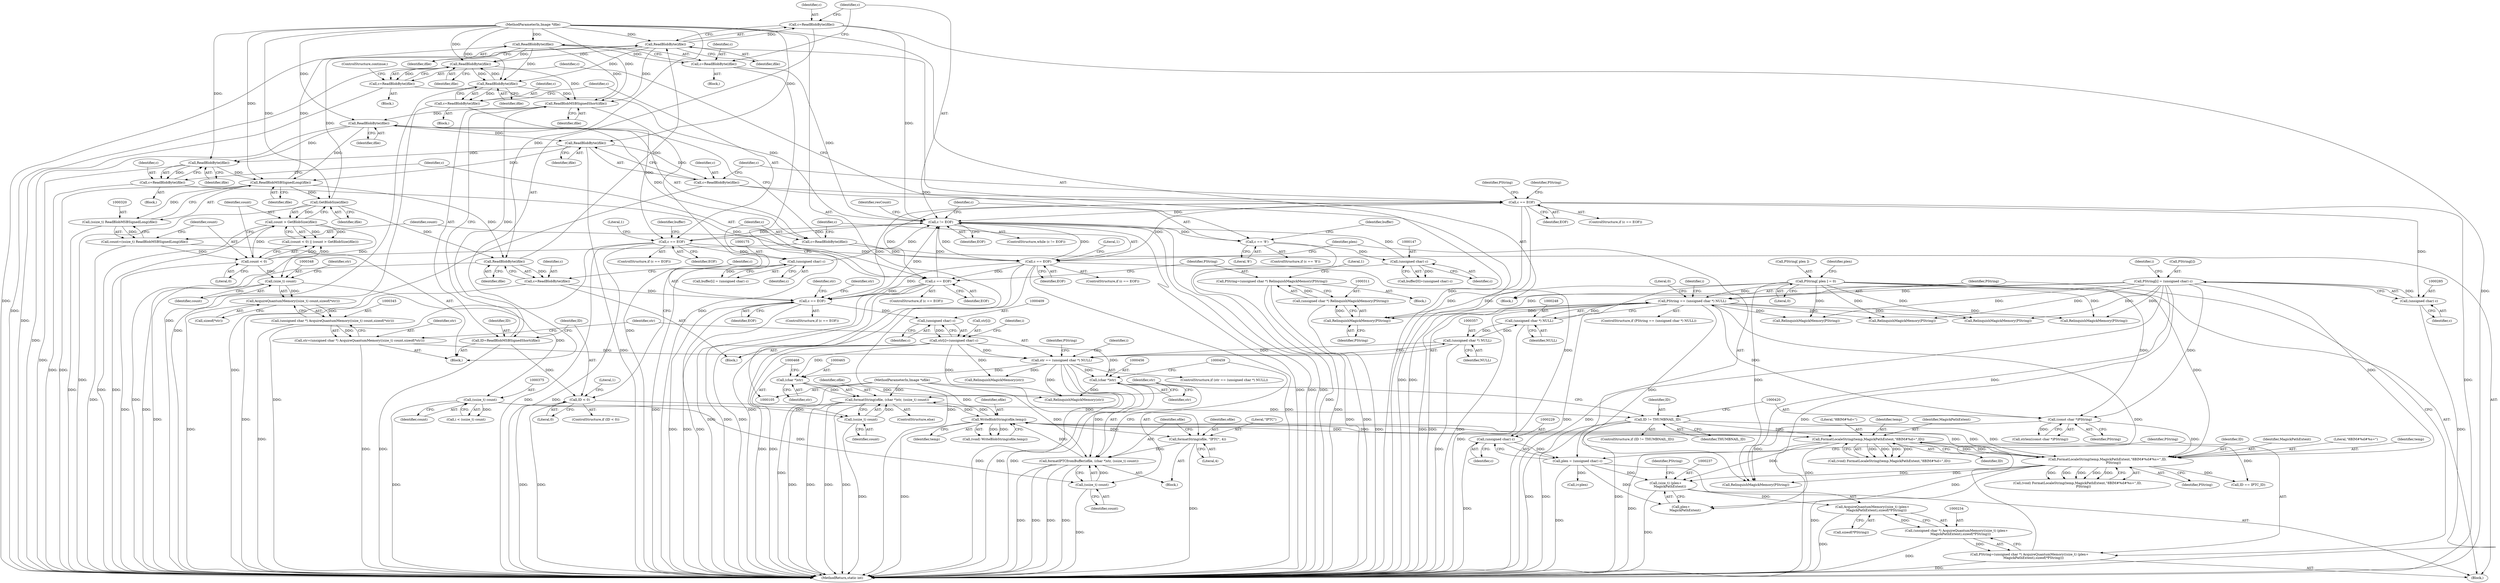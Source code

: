 digraph "1_ImageMagick_cb1214c124e1bd61f7dd551b94a794864861592e@pointer" {
"1000308" [label="(Call,PString=(unsigned char *) RelinquishMagickMemory(PString))"];
"1000310" [label="(Call,(unsigned char *) RelinquishMagickMemory(PString))"];
"1000312" [label="(Call,RelinquishMagickMemory(PString))"];
"1000280" [label="(Call,PString[i] = (unsigned char) c)"];
"1000284" [label="(Call,(unsigned char) c)"];
"1000267" [label="(Call,c == EOF)"];
"1000262" [label="(Call,c=ReadBlobByte(ifile))"];
"1000264" [label="(Call,ReadBlobByte(ifile))"];
"1000217" [label="(Call,ReadBlobByte(ifile))"];
"1000204" [label="(Call,ReadBlobMSBSignedShort(ifile))"];
"1000129" [label="(Call,ReadBlobByte(ifile))"];
"1000106" [label="(MethodParameterIn,Image *ifile)"];
"1000199" [label="(Call,ReadBlobByte(ifile))"];
"1000161" [label="(Call,ReadBlobByte(ifile))"];
"1000486" [label="(Call,ReadBlobByte(ifile))"];
"1000330" [label="(Call,GetBlobSize(ifile))"];
"1000321" [label="(Call,ReadBlobMSBSignedLong(ifile))"];
"1000301" [label="(Call,ReadBlobByte(ifile))"];
"1000382" [label="(Call,ReadBlobByte(ifile))"];
"1000220" [label="(Call,c == EOF)"];
"1000215" [label="(Call,c=ReadBlobByte(ifile))"];
"1000164" [label="(Call,c == EOF)"];
"1000159" [label="(Call,c=ReadBlobByte(ifile))"];
"1000132" [label="(Call,c != EOF)"];
"1000127" [label="(Call,c=ReadBlobByte(ifile))"];
"1000484" [label="(Call,c=ReadBlobByte(ifile))"];
"1000197" [label="(Call,c=ReadBlobByte(ifile))"];
"1000146" [label="(Call,(unsigned char) c)"];
"1000137" [label="(Call,c == '8')"];
"1000174" [label="(Call,(unsigned char) c)"];
"1000385" [label="(Call,c == EOF)"];
"1000380" [label="(Call,c=ReadBlobByte(ifile))"];
"1000304" [label="(Call,c == EOF)"];
"1000299" [label="(Call,c=ReadBlobByte(ifile))"];
"1000287" [label="(Call,PString[ plen ] = 0)"];
"1000245" [label="(Call,PString == (unsigned char *) NULL)"];
"1000231" [label="(Call,PString=(unsigned char *) AcquireQuantumMemory((size_t) (plen+\n        MagickPathExtent),sizeof(*PString)))"];
"1000233" [label="(Call,(unsigned char *) AcquireQuantumMemory((size_t) (plen+\n        MagickPathExtent),sizeof(*PString)))"];
"1000235" [label="(Call,AcquireQuantumMemory((size_t) (plen+\n        MagickPathExtent),sizeof(*PString)))"];
"1000236" [label="(Call,(size_t) (plen+\n        MagickPathExtent))"];
"1000226" [label="(Call,plen = (unsigned char) c)"];
"1000228" [label="(Call,(unsigned char) c)"];
"1000434" [label="(Call,FormatLocaleString(temp,MagickPathExtent,\"8BIM#%d=\",ID))"];
"1000441" [label="(Call,WriteBlobString(ofile,temp))"];
"1000462" [label="(Call,formatString(ofile, (char *)str, (ssize_t) count))"];
"1000107" [label="(MethodParameterIn,Image *ofile)"];
"1000464" [label="(Call,(char *)str)"];
"1000404" [label="(Call,str[i]=(unsigned char) c)"];
"1000408" [label="(Call,(unsigned char) c)"];
"1000354" [label="(Call,str == (unsigned char *) NULL)"];
"1000342" [label="(Call,str=(unsigned char *) AcquireQuantumMemory((size_t) count,sizeof(*str)))"];
"1000344" [label="(Call,(unsigned char *) AcquireQuantumMemory((size_t) count,sizeof(*str)))"];
"1000346" [label="(Call,AcquireQuantumMemory((size_t) count,sizeof(*str)))"];
"1000347" [label="(Call,(size_t) count)"];
"1000325" [label="(Call,count < 0)"];
"1000317" [label="(Call,count=(ssize_t) ReadBlobMSBSignedLong(ifile))"];
"1000319" [label="(Call,(ssize_t) ReadBlobMSBSignedLong(ifile))"];
"1000328" [label="(Call,count > GetBlobSize(ifile))"];
"1000356" [label="(Call,(unsigned char *) NULL)"];
"1000247" [label="(Call,(unsigned char *) NULL)"];
"1000467" [label="(Call,(ssize_t) count)"];
"1000374" [label="(Call,(ssize_t) count)"];
"1000453" [label="(Call,formatIPTCfromBuffer(ofile, (char *)str, (ssize_t) count))"];
"1000449" [label="(Call,formatString(ofile, \"IPTC\", 4))"];
"1000455" [label="(Call,(char *)str)"];
"1000458" [label="(Call,(ssize_t) count)"];
"1000425" [label="(Call,FormatLocaleString(temp,MagickPathExtent,\"8BIM#%d#%s=\",ID,\n            PString))"];
"1000412" [label="(Call,ID != THUMBNAIL_ID)"];
"1000207" [label="(Call,ID < 0)"];
"1000202" [label="(Call,ID=ReadBlobMSBSignedShort(ifile))"];
"1000419" [label="(Call,(const char *)PString)"];
"1000227" [label="(Identifier,plen)"];
"1000204" [label="(Call,ReadBlobMSBSignedShort(ifile))"];
"1000133" [label="(Identifier,c)"];
"1000241" [label="(Call,sizeof(*PString))"];
"1000438" [label="(Identifier,ID)"];
"1000385" [label="(Call,c == EOF)"];
"1000226" [label="(Call,plen = (unsigned char) c)"];
"1000275" [label="(Call,RelinquishMagickMemory(PString))"];
"1000137" [label="(Call,c == '8')"];
"1000443" [label="(Identifier,temp)"];
"1000134" [label="(Identifier,EOF)"];
"1000463" [label="(Identifier,ofile)"];
"1000203" [label="(Identifier,ID)"];
"1000264" [label="(Call,ReadBlobByte(ifile))"];
"1000406" [label="(Identifier,str)"];
"1000458" [label="(Call,(ssize_t) count)"];
"1000399" [label="(Call,RelinquishMagickMemory(PString))"];
"1000166" [label="(Identifier,EOF)"];
"1000386" [label="(Identifier,c)"];
"1000484" [label="(Call,c=ReadBlobByte(ifile))"];
"1000272" [label="(Identifier,PString)"];
"1000129" [label="(Call,ReadBlobByte(ifile))"];
"1000442" [label="(Identifier,ofile)"];
"1000127" [label="(Call,c=ReadBlobByte(ifile))"];
"1000364" [label="(Call,RelinquishMagickMemory(PString))"];
"1000201" [label="(ControlStructure,continue;)"];
"1000302" [label="(Identifier,ifile)"];
"1000428" [label="(Literal,\"8BIM#%d#%s=\")"];
"1000213" [label="(Block,)"];
"1000233" [label="(Call,(unsigned char *) AcquireQuantumMemory((size_t) (plen+\n        MagickPathExtent),sizeof(*PString)))"];
"1000301" [label="(Call,ReadBlobByte(ifile))"];
"1000135" [label="(Block,)"];
"1000405" [label="(Call,str[i])"];
"1000432" [label="(Call,(void) FormatLocaleString(temp,MagickPathExtent,\"8BIM#%d=\",ID))"];
"1000260" [label="(Identifier,i)"];
"1000139" [label="(Literal,'8')"];
"1000298" [label="(Block,)"];
"1000312" [label="(Call,RelinquishMagickMemory(PString))"];
"1000450" [label="(Identifier,ofile)"];
"1000132" [label="(Call,c != EOF)"];
"1000268" [label="(Identifier,c)"];
"1000325" [label="(Call,count < 0)"];
"1000434" [label="(Call,FormatLocaleString(temp,MagickPathExtent,\"8BIM#%d=\",ID))"];
"1000225" [label="(Literal,1)"];
"1000308" [label="(Call,PString=(unsigned char *) RelinquishMagickMemory(PString))"];
"1000355" [label="(Identifier,str)"];
"1000172" [label="(Identifier,buffer)"];
"1000426" [label="(Identifier,temp)"];
"1000246" [label="(Identifier,PString)"];
"1000404" [label="(Call,str[i]=(unsigned char) c)"];
"1000486" [label="(Call,ReadBlobByte(ifile))"];
"1000322" [label="(Identifier,ifile)"];
"1000316" [label="(Literal,1)"];
"1000222" [label="(Identifier,EOF)"];
"1000131" [label="(ControlStructure,while (c != EOF))"];
"1000199" [label="(Call,ReadBlobByte(ifile))"];
"1000423" [label="(Call,(void) FormatLocaleString(temp,MagickPathExtent,\"8BIM#%d#%s=\",ID,\n            PString))"];
"1000165" [label="(Identifier,c)"];
"1000460" [label="(Identifier,count)"];
"1000209" [label="(Literal,0)"];
"1000361" [label="(Identifier,PString)"];
"1000330" [label="(Call,GetBlobSize(ifile))"];
"1000299" [label="(Call,c=ReadBlobByte(ifile))"];
"1000265" [label="(Identifier,ifile)"];
"1000329" [label="(Identifier,count)"];
"1000480" [label="(Call,RelinquishMagickMemory(PString))"];
"1000324" [label="(Call,(count < 0) || (count > GetBlobSize(ifile)))"];
"1000286" [label="(Identifier,c)"];
"1000381" [label="(Identifier,c)"];
"1000212" [label="(Literal,1)"];
"1000230" [label="(Identifier,c)"];
"1000429" [label="(Identifier,ID)"];
"1000159" [label="(Call,c=ReadBlobByte(ifile))"];
"1000198" [label="(Identifier,c)"];
"1000261" [label="(Block,)"];
"1000439" [label="(Call,(void) WriteBlobString(ofile,temp))"];
"1000162" [label="(Identifier,ifile)"];
"1000217" [label="(Call,ReadBlobByte(ifile))"];
"1000485" [label="(Identifier,c)"];
"1000138" [label="(Identifier,c)"];
"1000327" [label="(Literal,0)"];
"1000418" [label="(Call,strlen((const char *)PString))"];
"1000419" [label="(Call,(const char *)PString)"];
"1000144" [label="(Identifier,buffer)"];
"1000410" [label="(Identifier,c)"];
"1000376" [label="(Identifier,count)"];
"1000107" [label="(MethodParameterIn,Image *ofile)"];
"1000382" [label="(Call,ReadBlobByte(ifile))"];
"1000384" [label="(ControlStructure,if (c == EOF))"];
"1000387" [label="(Identifier,EOF)"];
"1000235" [label="(Call,AcquireQuantumMemory((size_t) (plen+\n        MagickPathExtent),sizeof(*PString)))"];
"1000306" [label="(Identifier,EOF)"];
"1000284" [label="(Call,(unsigned char) c)"];
"1000245" [label="(Call,PString == (unsigned char *) NULL)"];
"1000352" [label="(Identifier,str)"];
"1000282" [label="(Identifier,PString)"];
"1000437" [label="(Literal,\"8BIM#%d=\")"];
"1000326" [label="(Identifier,count)"];
"1000148" [label="(Identifier,c)"];
"1000228" [label="(Call,(unsigned char) c)"];
"1000300" [label="(Identifier,c)"];
"1000287" [label="(Call,PString[ plen ] = 0)"];
"1000303" [label="(ControlStructure,if (c == EOF))"];
"1000232" [label="(Identifier,PString)"];
"1000412" [label="(Call,ID != THUMBNAIL_ID)"];
"1000350" [label="(Call,sizeof(*str))"];
"1000448" [label="(Block,)"];
"1000305" [label="(Identifier,c)"];
"1000216" [label="(Identifier,c)"];
"1000427" [label="(Identifier,MagickPathExtent)"];
"1000474" [label="(Call,RelinquishMagickMemory(str))"];
"1000393" [label="(Call,RelinquishMagickMemory(str))"];
"1000451" [label="(Literal,\"IPTC\")"];
"1000169" [label="(Literal,1)"];
"1000379" [label="(Block,)"];
"1000263" [label="(Identifier,c)"];
"1000161" [label="(Call,ReadBlobByte(ifile))"];
"1000267" [label="(Call,c == EOF)"];
"1000452" [label="(Literal,4)"];
"1000254" [label="(Identifier,i)"];
"1000455" [label="(Call,(char *)str)"];
"1000461" [label="(ControlStructure,else)"];
"1000291" [label="(Literal,0)"];
"1000200" [label="(Identifier,ifile)"];
"1000411" [label="(ControlStructure,if (ID != THUMBNAIL_ID))"];
"1000309" [label="(Identifier,PString)"];
"1000435" [label="(Identifier,temp)"];
"1000383" [label="(Identifier,ifile)"];
"1000342" [label="(Call,str=(unsigned char *) AcquireQuantumMemory((size_t) count,sizeof(*str)))"];
"1000343" [label="(Identifier,str)"];
"1000380" [label="(Call,c=ReadBlobByte(ifile))"];
"1000337" [label="(Call,RelinquishMagickMemory(PString))"];
"1000142" [label="(Call,buffer[0]=(unsigned char) c)"];
"1000269" [label="(Identifier,EOF)"];
"1000266" [label="(ControlStructure,if (c == EOF))"];
"1000489" [label="(Identifier,resCount)"];
"1000441" [label="(Call,WriteBlobString(ofile,temp))"];
"1000344" [label="(Call,(unsigned char *) AcquireQuantumMemory((size_t) count,sizeof(*str)))"];
"1000108" [label="(Block,)"];
"1000197" [label="(Call,c=ReadBlobByte(ifile))"];
"1000374" [label="(Call,(ssize_t) count)"];
"1000318" [label="(Identifier,count)"];
"1000244" [label="(ControlStructure,if (PString == (unsigned char *) NULL))"];
"1000176" [label="(Identifier,c)"];
"1000170" [label="(Call,buffer[i] = (unsigned char) c)"];
"1000146" [label="(Call,(unsigned char) c)"];
"1000490" [label="(MethodReturn,static int)"];
"1000158" [label="(Block,)"];
"1000196" [label="(Block,)"];
"1000346" [label="(Call,AcquireQuantumMemory((size_t) count,sizeof(*str)))"];
"1000349" [label="(Identifier,count)"];
"1000163" [label="(ControlStructure,if (c == EOF))"];
"1000238" [label="(Call,plen+\n        MagickPathExtent)"];
"1000445" [label="(Call,ID == IPTC_ID)"];
"1000304" [label="(Call,c == EOF)"];
"1000467" [label="(Call,(ssize_t) count)"];
"1000471" [label="(Identifier,str)"];
"1000449" [label="(Call,formatString(ofile, \"IPTC\", 4))"];
"1000207" [label="(Call,ID < 0)"];
"1000262" [label="(Call,c=ReadBlobByte(ifile))"];
"1000347" [label="(Call,(size_t) count)"];
"1000414" [label="(Identifier,THUMBNAIL_ID)"];
"1000288" [label="(Call,PString[ plen ])"];
"1000464" [label="(Call,(char *)str)"];
"1000378" [label="(Identifier,i)"];
"1000280" [label="(Call,PString[i] = (unsigned char) c)"];
"1000128" [label="(Identifier,c)"];
"1000321" [label="(Call,ReadBlobMSBSignedLong(ifile))"];
"1000372" [label="(Call,i < (ssize_t) count)"];
"1000220" [label="(Call,c == EOF)"];
"1000436" [label="(Identifier,MagickPathExtent)"];
"1000313" [label="(Identifier,PString)"];
"1000218" [label="(Identifier,ifile)"];
"1000469" [label="(Identifier,count)"];
"1000454" [label="(Identifier,ofile)"];
"1000390" [label="(Identifier,str)"];
"1000295" [label="(Identifier,plen)"];
"1000247" [label="(Call,(unsigned char *) NULL)"];
"1000354" [label="(Call,str == (unsigned char *) NULL)"];
"1000164" [label="(Call,c == EOF)"];
"1000174" [label="(Call,(unsigned char) c)"];
"1000251" [label="(Literal,0)"];
"1000256" [label="(Call,i<plen)"];
"1000219" [label="(ControlStructure,if (c == EOF))"];
"1000453" [label="(Call,formatIPTCfromBuffer(ofile, (char *)str, (ssize_t) count))"];
"1000408" [label="(Call,(unsigned char) c)"];
"1000457" [label="(Identifier,str)"];
"1000130" [label="(Identifier,ifile)"];
"1000281" [label="(Call,PString[i])"];
"1000205" [label="(Identifier,ifile)"];
"1000236" [label="(Call,(size_t) (plen+\n        MagickPathExtent))"];
"1000328" [label="(Call,count > GetBlobSize(ifile))"];
"1000487" [label="(Identifier,ifile)"];
"1000466" [label="(Identifier,str)"];
"1000249" [label="(Identifier,NULL)"];
"1000370" [label="(Identifier,i)"];
"1000413" [label="(Identifier,ID)"];
"1000106" [label="(MethodParameterIn,Image *ifile)"];
"1000356" [label="(Call,(unsigned char *) NULL)"];
"1000358" [label="(Identifier,NULL)"];
"1000425" [label="(Call,FormatLocaleString(temp,MagickPathExtent,\"8BIM#%d#%s=\",ID,\n            PString))"];
"1000221" [label="(Identifier,c)"];
"1000231" [label="(Call,PString=(unsigned char *) AcquireQuantumMemory((size_t) (plen+\n        MagickPathExtent),sizeof(*PString)))"];
"1000215" [label="(Call,c=ReadBlobByte(ifile))"];
"1000206" [label="(ControlStructure,if (ID < 0))"];
"1000331" [label="(Identifier,ifile)"];
"1000319" [label="(Call,(ssize_t) ReadBlobMSBSignedLong(ifile))"];
"1000243" [label="(Identifier,PString)"];
"1000430" [label="(Identifier,PString)"];
"1000421" [label="(Identifier,PString)"];
"1000317" [label="(Call,count=(ssize_t) ReadBlobMSBSignedLong(ifile))"];
"1000208" [label="(Identifier,ID)"];
"1000307" [label="(Block,)"];
"1000160" [label="(Identifier,c)"];
"1000462" [label="(Call,formatString(ofile, (char *)str, (ssize_t) count))"];
"1000202" [label="(Call,ID=ReadBlobMSBSignedShort(ifile))"];
"1000353" [label="(ControlStructure,if (str == (unsigned char *) NULL))"];
"1000310" [label="(Call,(unsigned char *) RelinquishMagickMemory(PString))"];
"1000136" [label="(ControlStructure,if (c == '8'))"];
"1000308" -> "1000307"  [label="AST: "];
"1000308" -> "1000310"  [label="CFG: "];
"1000309" -> "1000308"  [label="AST: "];
"1000310" -> "1000308"  [label="AST: "];
"1000316" -> "1000308"  [label="CFG: "];
"1000308" -> "1000490"  [label="DDG: "];
"1000308" -> "1000490"  [label="DDG: "];
"1000310" -> "1000308"  [label="DDG: "];
"1000310" -> "1000312"  [label="CFG: "];
"1000311" -> "1000310"  [label="AST: "];
"1000312" -> "1000310"  [label="AST: "];
"1000310" -> "1000490"  [label="DDG: "];
"1000312" -> "1000310"  [label="DDG: "];
"1000312" -> "1000313"  [label="CFG: "];
"1000313" -> "1000312"  [label="AST: "];
"1000280" -> "1000312"  [label="DDG: "];
"1000287" -> "1000312"  [label="DDG: "];
"1000245" -> "1000312"  [label="DDG: "];
"1000280" -> "1000261"  [label="AST: "];
"1000280" -> "1000284"  [label="CFG: "];
"1000281" -> "1000280"  [label="AST: "];
"1000284" -> "1000280"  [label="AST: "];
"1000260" -> "1000280"  [label="CFG: "];
"1000280" -> "1000490"  [label="DDG: "];
"1000280" -> "1000490"  [label="DDG: "];
"1000280" -> "1000245"  [label="DDG: "];
"1000280" -> "1000275"  [label="DDG: "];
"1000284" -> "1000280"  [label="DDG: "];
"1000280" -> "1000337"  [label="DDG: "];
"1000280" -> "1000364"  [label="DDG: "];
"1000280" -> "1000399"  [label="DDG: "];
"1000280" -> "1000419"  [label="DDG: "];
"1000280" -> "1000425"  [label="DDG: "];
"1000280" -> "1000480"  [label="DDG: "];
"1000284" -> "1000286"  [label="CFG: "];
"1000285" -> "1000284"  [label="AST: "];
"1000286" -> "1000284"  [label="AST: "];
"1000284" -> "1000490"  [label="DDG: "];
"1000267" -> "1000284"  [label="DDG: "];
"1000267" -> "1000266"  [label="AST: "];
"1000267" -> "1000269"  [label="CFG: "];
"1000268" -> "1000267"  [label="AST: "];
"1000269" -> "1000267"  [label="AST: "];
"1000272" -> "1000267"  [label="CFG: "];
"1000282" -> "1000267"  [label="CFG: "];
"1000267" -> "1000490"  [label="DDG: "];
"1000267" -> "1000490"  [label="DDG: "];
"1000267" -> "1000490"  [label="DDG: "];
"1000267" -> "1000132"  [label="DDG: "];
"1000262" -> "1000267"  [label="DDG: "];
"1000220" -> "1000267"  [label="DDG: "];
"1000267" -> "1000304"  [label="DDG: "];
"1000267" -> "1000385"  [label="DDG: "];
"1000262" -> "1000261"  [label="AST: "];
"1000262" -> "1000264"  [label="CFG: "];
"1000263" -> "1000262"  [label="AST: "];
"1000264" -> "1000262"  [label="AST: "];
"1000268" -> "1000262"  [label="CFG: "];
"1000262" -> "1000490"  [label="DDG: "];
"1000264" -> "1000262"  [label="DDG: "];
"1000264" -> "1000265"  [label="CFG: "];
"1000265" -> "1000264"  [label="AST: "];
"1000264" -> "1000490"  [label="DDG: "];
"1000217" -> "1000264"  [label="DDG: "];
"1000106" -> "1000264"  [label="DDG: "];
"1000264" -> "1000301"  [label="DDG: "];
"1000264" -> "1000321"  [label="DDG: "];
"1000217" -> "1000215"  [label="AST: "];
"1000217" -> "1000218"  [label="CFG: "];
"1000218" -> "1000217"  [label="AST: "];
"1000215" -> "1000217"  [label="CFG: "];
"1000217" -> "1000490"  [label="DDG: "];
"1000217" -> "1000215"  [label="DDG: "];
"1000204" -> "1000217"  [label="DDG: "];
"1000106" -> "1000217"  [label="DDG: "];
"1000217" -> "1000301"  [label="DDG: "];
"1000217" -> "1000321"  [label="DDG: "];
"1000204" -> "1000202"  [label="AST: "];
"1000204" -> "1000205"  [label="CFG: "];
"1000205" -> "1000204"  [label="AST: "];
"1000202" -> "1000204"  [label="CFG: "];
"1000204" -> "1000490"  [label="DDG: "];
"1000204" -> "1000202"  [label="DDG: "];
"1000129" -> "1000204"  [label="DDG: "];
"1000199" -> "1000204"  [label="DDG: "];
"1000161" -> "1000204"  [label="DDG: "];
"1000486" -> "1000204"  [label="DDG: "];
"1000106" -> "1000204"  [label="DDG: "];
"1000129" -> "1000127"  [label="AST: "];
"1000129" -> "1000130"  [label="CFG: "];
"1000130" -> "1000129"  [label="AST: "];
"1000127" -> "1000129"  [label="CFG: "];
"1000129" -> "1000490"  [label="DDG: "];
"1000129" -> "1000127"  [label="DDG: "];
"1000106" -> "1000129"  [label="DDG: "];
"1000129" -> "1000161"  [label="DDG: "];
"1000129" -> "1000199"  [label="DDG: "];
"1000106" -> "1000105"  [label="AST: "];
"1000106" -> "1000490"  [label="DDG: "];
"1000106" -> "1000161"  [label="DDG: "];
"1000106" -> "1000199"  [label="DDG: "];
"1000106" -> "1000301"  [label="DDG: "];
"1000106" -> "1000321"  [label="DDG: "];
"1000106" -> "1000330"  [label="DDG: "];
"1000106" -> "1000382"  [label="DDG: "];
"1000106" -> "1000486"  [label="DDG: "];
"1000199" -> "1000197"  [label="AST: "];
"1000199" -> "1000200"  [label="CFG: "];
"1000200" -> "1000199"  [label="AST: "];
"1000197" -> "1000199"  [label="CFG: "];
"1000199" -> "1000490"  [label="DDG: "];
"1000199" -> "1000161"  [label="DDG: "];
"1000199" -> "1000197"  [label="DDG: "];
"1000161" -> "1000199"  [label="DDG: "];
"1000486" -> "1000199"  [label="DDG: "];
"1000161" -> "1000159"  [label="AST: "];
"1000161" -> "1000162"  [label="CFG: "];
"1000162" -> "1000161"  [label="AST: "];
"1000159" -> "1000161"  [label="CFG: "];
"1000161" -> "1000490"  [label="DDG: "];
"1000161" -> "1000159"  [label="DDG: "];
"1000486" -> "1000161"  [label="DDG: "];
"1000486" -> "1000484"  [label="AST: "];
"1000486" -> "1000487"  [label="CFG: "];
"1000487" -> "1000486"  [label="AST: "];
"1000484" -> "1000486"  [label="CFG: "];
"1000486" -> "1000490"  [label="DDG: "];
"1000486" -> "1000484"  [label="DDG: "];
"1000330" -> "1000486"  [label="DDG: "];
"1000382" -> "1000486"  [label="DDG: "];
"1000321" -> "1000486"  [label="DDG: "];
"1000330" -> "1000328"  [label="AST: "];
"1000330" -> "1000331"  [label="CFG: "];
"1000331" -> "1000330"  [label="AST: "];
"1000328" -> "1000330"  [label="CFG: "];
"1000330" -> "1000490"  [label="DDG: "];
"1000330" -> "1000328"  [label="DDG: "];
"1000321" -> "1000330"  [label="DDG: "];
"1000330" -> "1000382"  [label="DDG: "];
"1000321" -> "1000319"  [label="AST: "];
"1000321" -> "1000322"  [label="CFG: "];
"1000322" -> "1000321"  [label="AST: "];
"1000319" -> "1000321"  [label="CFG: "];
"1000321" -> "1000490"  [label="DDG: "];
"1000321" -> "1000319"  [label="DDG: "];
"1000301" -> "1000321"  [label="DDG: "];
"1000321" -> "1000382"  [label="DDG: "];
"1000301" -> "1000299"  [label="AST: "];
"1000301" -> "1000302"  [label="CFG: "];
"1000302" -> "1000301"  [label="AST: "];
"1000299" -> "1000301"  [label="CFG: "];
"1000301" -> "1000490"  [label="DDG: "];
"1000301" -> "1000299"  [label="DDG: "];
"1000382" -> "1000380"  [label="AST: "];
"1000382" -> "1000383"  [label="CFG: "];
"1000383" -> "1000382"  [label="AST: "];
"1000380" -> "1000382"  [label="CFG: "];
"1000382" -> "1000490"  [label="DDG: "];
"1000382" -> "1000380"  [label="DDG: "];
"1000220" -> "1000219"  [label="AST: "];
"1000220" -> "1000222"  [label="CFG: "];
"1000221" -> "1000220"  [label="AST: "];
"1000222" -> "1000220"  [label="AST: "];
"1000225" -> "1000220"  [label="CFG: "];
"1000227" -> "1000220"  [label="CFG: "];
"1000220" -> "1000490"  [label="DDG: "];
"1000220" -> "1000490"  [label="DDG: "];
"1000220" -> "1000490"  [label="DDG: "];
"1000220" -> "1000132"  [label="DDG: "];
"1000215" -> "1000220"  [label="DDG: "];
"1000164" -> "1000220"  [label="DDG: "];
"1000132" -> "1000220"  [label="DDG: "];
"1000220" -> "1000228"  [label="DDG: "];
"1000220" -> "1000304"  [label="DDG: "];
"1000220" -> "1000385"  [label="DDG: "];
"1000215" -> "1000213"  [label="AST: "];
"1000216" -> "1000215"  [label="AST: "];
"1000221" -> "1000215"  [label="CFG: "];
"1000215" -> "1000490"  [label="DDG: "];
"1000164" -> "1000163"  [label="AST: "];
"1000164" -> "1000166"  [label="CFG: "];
"1000165" -> "1000164"  [label="AST: "];
"1000166" -> "1000164"  [label="AST: "];
"1000169" -> "1000164"  [label="CFG: "];
"1000172" -> "1000164"  [label="CFG: "];
"1000164" -> "1000490"  [label="DDG: "];
"1000164" -> "1000490"  [label="DDG: "];
"1000164" -> "1000490"  [label="DDG: "];
"1000164" -> "1000132"  [label="DDG: "];
"1000159" -> "1000164"  [label="DDG: "];
"1000132" -> "1000164"  [label="DDG: "];
"1000164" -> "1000174"  [label="DDG: "];
"1000159" -> "1000158"  [label="AST: "];
"1000160" -> "1000159"  [label="AST: "];
"1000165" -> "1000159"  [label="CFG: "];
"1000159" -> "1000490"  [label="DDG: "];
"1000132" -> "1000131"  [label="AST: "];
"1000132" -> "1000134"  [label="CFG: "];
"1000133" -> "1000132"  [label="AST: "];
"1000134" -> "1000132"  [label="AST: "];
"1000138" -> "1000132"  [label="CFG: "];
"1000489" -> "1000132"  [label="CFG: "];
"1000132" -> "1000490"  [label="DDG: "];
"1000132" -> "1000490"  [label="DDG: "];
"1000132" -> "1000490"  [label="DDG: "];
"1000127" -> "1000132"  [label="DDG: "];
"1000484" -> "1000132"  [label="DDG: "];
"1000197" -> "1000132"  [label="DDG: "];
"1000146" -> "1000132"  [label="DDG: "];
"1000174" -> "1000132"  [label="DDG: "];
"1000385" -> "1000132"  [label="DDG: "];
"1000304" -> "1000132"  [label="DDG: "];
"1000132" -> "1000137"  [label="DDG: "];
"1000127" -> "1000108"  [label="AST: "];
"1000128" -> "1000127"  [label="AST: "];
"1000133" -> "1000127"  [label="CFG: "];
"1000127" -> "1000490"  [label="DDG: "];
"1000484" -> "1000135"  [label="AST: "];
"1000485" -> "1000484"  [label="AST: "];
"1000133" -> "1000484"  [label="CFG: "];
"1000484" -> "1000490"  [label="DDG: "];
"1000197" -> "1000196"  [label="AST: "];
"1000198" -> "1000197"  [label="AST: "];
"1000201" -> "1000197"  [label="CFG: "];
"1000197" -> "1000490"  [label="DDG: "];
"1000146" -> "1000142"  [label="AST: "];
"1000146" -> "1000148"  [label="CFG: "];
"1000147" -> "1000146"  [label="AST: "];
"1000148" -> "1000146"  [label="AST: "];
"1000142" -> "1000146"  [label="CFG: "];
"1000146" -> "1000490"  [label="DDG: "];
"1000146" -> "1000142"  [label="DDG: "];
"1000137" -> "1000146"  [label="DDG: "];
"1000137" -> "1000136"  [label="AST: "];
"1000137" -> "1000139"  [label="CFG: "];
"1000138" -> "1000137"  [label="AST: "];
"1000139" -> "1000137"  [label="AST: "];
"1000144" -> "1000137"  [label="CFG: "];
"1000198" -> "1000137"  [label="CFG: "];
"1000137" -> "1000490"  [label="DDG: "];
"1000174" -> "1000170"  [label="AST: "];
"1000174" -> "1000176"  [label="CFG: "];
"1000175" -> "1000174"  [label="AST: "];
"1000176" -> "1000174"  [label="AST: "];
"1000170" -> "1000174"  [label="CFG: "];
"1000174" -> "1000490"  [label="DDG: "];
"1000174" -> "1000170"  [label="DDG: "];
"1000385" -> "1000384"  [label="AST: "];
"1000385" -> "1000387"  [label="CFG: "];
"1000386" -> "1000385"  [label="AST: "];
"1000387" -> "1000385"  [label="AST: "];
"1000390" -> "1000385"  [label="CFG: "];
"1000406" -> "1000385"  [label="CFG: "];
"1000385" -> "1000490"  [label="DDG: "];
"1000385" -> "1000490"  [label="DDG: "];
"1000385" -> "1000490"  [label="DDG: "];
"1000380" -> "1000385"  [label="DDG: "];
"1000304" -> "1000385"  [label="DDG: "];
"1000385" -> "1000408"  [label="DDG: "];
"1000380" -> "1000379"  [label="AST: "];
"1000381" -> "1000380"  [label="AST: "];
"1000386" -> "1000380"  [label="CFG: "];
"1000380" -> "1000490"  [label="DDG: "];
"1000304" -> "1000303"  [label="AST: "];
"1000304" -> "1000306"  [label="CFG: "];
"1000305" -> "1000304"  [label="AST: "];
"1000306" -> "1000304"  [label="AST: "];
"1000309" -> "1000304"  [label="CFG: "];
"1000318" -> "1000304"  [label="CFG: "];
"1000304" -> "1000490"  [label="DDG: "];
"1000304" -> "1000490"  [label="DDG: "];
"1000304" -> "1000490"  [label="DDG: "];
"1000299" -> "1000304"  [label="DDG: "];
"1000299" -> "1000298"  [label="AST: "];
"1000300" -> "1000299"  [label="AST: "];
"1000305" -> "1000299"  [label="CFG: "];
"1000299" -> "1000490"  [label="DDG: "];
"1000287" -> "1000213"  [label="AST: "];
"1000287" -> "1000291"  [label="CFG: "];
"1000288" -> "1000287"  [label="AST: "];
"1000291" -> "1000287"  [label="AST: "];
"1000295" -> "1000287"  [label="CFG: "];
"1000287" -> "1000490"  [label="DDG: "];
"1000287" -> "1000245"  [label="DDG: "];
"1000287" -> "1000275"  [label="DDG: "];
"1000287" -> "1000337"  [label="DDG: "];
"1000287" -> "1000364"  [label="DDG: "];
"1000287" -> "1000399"  [label="DDG: "];
"1000287" -> "1000419"  [label="DDG: "];
"1000287" -> "1000425"  [label="DDG: "];
"1000287" -> "1000480"  [label="DDG: "];
"1000245" -> "1000244"  [label="AST: "];
"1000245" -> "1000247"  [label="CFG: "];
"1000246" -> "1000245"  [label="AST: "];
"1000247" -> "1000245"  [label="AST: "];
"1000251" -> "1000245"  [label="CFG: "];
"1000254" -> "1000245"  [label="CFG: "];
"1000245" -> "1000490"  [label="DDG: "];
"1000245" -> "1000490"  [label="DDG: "];
"1000245" -> "1000490"  [label="DDG: "];
"1000231" -> "1000245"  [label="DDG: "];
"1000247" -> "1000245"  [label="DDG: "];
"1000245" -> "1000275"  [label="DDG: "];
"1000245" -> "1000337"  [label="DDG: "];
"1000245" -> "1000364"  [label="DDG: "];
"1000245" -> "1000399"  [label="DDG: "];
"1000245" -> "1000419"  [label="DDG: "];
"1000245" -> "1000480"  [label="DDG: "];
"1000231" -> "1000213"  [label="AST: "];
"1000231" -> "1000233"  [label="CFG: "];
"1000232" -> "1000231"  [label="AST: "];
"1000233" -> "1000231"  [label="AST: "];
"1000246" -> "1000231"  [label="CFG: "];
"1000231" -> "1000490"  [label="DDG: "];
"1000233" -> "1000231"  [label="DDG: "];
"1000233" -> "1000235"  [label="CFG: "];
"1000234" -> "1000233"  [label="AST: "];
"1000235" -> "1000233"  [label="AST: "];
"1000233" -> "1000490"  [label="DDG: "];
"1000235" -> "1000233"  [label="DDG: "];
"1000235" -> "1000241"  [label="CFG: "];
"1000236" -> "1000235"  [label="AST: "];
"1000241" -> "1000235"  [label="AST: "];
"1000235" -> "1000490"  [label="DDG: "];
"1000236" -> "1000235"  [label="DDG: "];
"1000236" -> "1000238"  [label="CFG: "];
"1000237" -> "1000236"  [label="AST: "];
"1000238" -> "1000236"  [label="AST: "];
"1000243" -> "1000236"  [label="CFG: "];
"1000236" -> "1000490"  [label="DDG: "];
"1000226" -> "1000236"  [label="DDG: "];
"1000434" -> "1000236"  [label="DDG: "];
"1000425" -> "1000236"  [label="DDG: "];
"1000226" -> "1000213"  [label="AST: "];
"1000226" -> "1000228"  [label="CFG: "];
"1000227" -> "1000226"  [label="AST: "];
"1000228" -> "1000226"  [label="AST: "];
"1000232" -> "1000226"  [label="CFG: "];
"1000226" -> "1000490"  [label="DDG: "];
"1000228" -> "1000226"  [label="DDG: "];
"1000226" -> "1000238"  [label="DDG: "];
"1000226" -> "1000256"  [label="DDG: "];
"1000228" -> "1000230"  [label="CFG: "];
"1000229" -> "1000228"  [label="AST: "];
"1000230" -> "1000228"  [label="AST: "];
"1000228" -> "1000490"  [label="DDG: "];
"1000434" -> "1000432"  [label="AST: "];
"1000434" -> "1000438"  [label="CFG: "];
"1000435" -> "1000434"  [label="AST: "];
"1000436" -> "1000434"  [label="AST: "];
"1000437" -> "1000434"  [label="AST: "];
"1000438" -> "1000434"  [label="AST: "];
"1000432" -> "1000434"  [label="CFG: "];
"1000434" -> "1000490"  [label="DDG: "];
"1000434" -> "1000238"  [label="DDG: "];
"1000434" -> "1000425"  [label="DDG: "];
"1000434" -> "1000432"  [label="DDG: "];
"1000434" -> "1000432"  [label="DDG: "];
"1000434" -> "1000432"  [label="DDG: "];
"1000434" -> "1000432"  [label="DDG: "];
"1000441" -> "1000434"  [label="DDG: "];
"1000425" -> "1000434"  [label="DDG: "];
"1000412" -> "1000434"  [label="DDG: "];
"1000434" -> "1000441"  [label="DDG: "];
"1000434" -> "1000445"  [label="DDG: "];
"1000441" -> "1000439"  [label="AST: "];
"1000441" -> "1000443"  [label="CFG: "];
"1000442" -> "1000441"  [label="AST: "];
"1000443" -> "1000441"  [label="AST: "];
"1000439" -> "1000441"  [label="CFG: "];
"1000441" -> "1000490"  [label="DDG: "];
"1000441" -> "1000425"  [label="DDG: "];
"1000441" -> "1000439"  [label="DDG: "];
"1000441" -> "1000439"  [label="DDG: "];
"1000462" -> "1000441"  [label="DDG: "];
"1000453" -> "1000441"  [label="DDG: "];
"1000107" -> "1000441"  [label="DDG: "];
"1000425" -> "1000441"  [label="DDG: "];
"1000441" -> "1000449"  [label="DDG: "];
"1000441" -> "1000462"  [label="DDG: "];
"1000462" -> "1000461"  [label="AST: "];
"1000462" -> "1000467"  [label="CFG: "];
"1000463" -> "1000462"  [label="AST: "];
"1000464" -> "1000462"  [label="AST: "];
"1000467" -> "1000462"  [label="AST: "];
"1000471" -> "1000462"  [label="CFG: "];
"1000462" -> "1000490"  [label="DDG: "];
"1000462" -> "1000490"  [label="DDG: "];
"1000462" -> "1000490"  [label="DDG: "];
"1000462" -> "1000490"  [label="DDG: "];
"1000107" -> "1000462"  [label="DDG: "];
"1000464" -> "1000462"  [label="DDG: "];
"1000467" -> "1000462"  [label="DDG: "];
"1000107" -> "1000105"  [label="AST: "];
"1000107" -> "1000490"  [label="DDG: "];
"1000107" -> "1000449"  [label="DDG: "];
"1000107" -> "1000453"  [label="DDG: "];
"1000464" -> "1000466"  [label="CFG: "];
"1000465" -> "1000464"  [label="AST: "];
"1000466" -> "1000464"  [label="AST: "];
"1000468" -> "1000464"  [label="CFG: "];
"1000404" -> "1000464"  [label="DDG: "];
"1000354" -> "1000464"  [label="DDG: "];
"1000464" -> "1000474"  [label="DDG: "];
"1000404" -> "1000379"  [label="AST: "];
"1000404" -> "1000408"  [label="CFG: "];
"1000405" -> "1000404"  [label="AST: "];
"1000408" -> "1000404"  [label="AST: "];
"1000378" -> "1000404"  [label="CFG: "];
"1000404" -> "1000490"  [label="DDG: "];
"1000404" -> "1000490"  [label="DDG: "];
"1000404" -> "1000354"  [label="DDG: "];
"1000404" -> "1000393"  [label="DDG: "];
"1000408" -> "1000404"  [label="DDG: "];
"1000404" -> "1000455"  [label="DDG: "];
"1000404" -> "1000474"  [label="DDG: "];
"1000408" -> "1000410"  [label="CFG: "];
"1000409" -> "1000408"  [label="AST: "];
"1000410" -> "1000408"  [label="AST: "];
"1000354" -> "1000353"  [label="AST: "];
"1000354" -> "1000356"  [label="CFG: "];
"1000355" -> "1000354"  [label="AST: "];
"1000356" -> "1000354"  [label="AST: "];
"1000361" -> "1000354"  [label="CFG: "];
"1000370" -> "1000354"  [label="CFG: "];
"1000354" -> "1000490"  [label="DDG: "];
"1000354" -> "1000490"  [label="DDG: "];
"1000354" -> "1000490"  [label="DDG: "];
"1000342" -> "1000354"  [label="DDG: "];
"1000356" -> "1000354"  [label="DDG: "];
"1000354" -> "1000393"  [label="DDG: "];
"1000354" -> "1000455"  [label="DDG: "];
"1000354" -> "1000474"  [label="DDG: "];
"1000342" -> "1000135"  [label="AST: "];
"1000342" -> "1000344"  [label="CFG: "];
"1000343" -> "1000342"  [label="AST: "];
"1000344" -> "1000342"  [label="AST: "];
"1000355" -> "1000342"  [label="CFG: "];
"1000342" -> "1000490"  [label="DDG: "];
"1000344" -> "1000342"  [label="DDG: "];
"1000344" -> "1000346"  [label="CFG: "];
"1000345" -> "1000344"  [label="AST: "];
"1000346" -> "1000344"  [label="AST: "];
"1000344" -> "1000490"  [label="DDG: "];
"1000346" -> "1000344"  [label="DDG: "];
"1000346" -> "1000350"  [label="CFG: "];
"1000347" -> "1000346"  [label="AST: "];
"1000350" -> "1000346"  [label="AST: "];
"1000346" -> "1000490"  [label="DDG: "];
"1000347" -> "1000346"  [label="DDG: "];
"1000347" -> "1000349"  [label="CFG: "];
"1000348" -> "1000347"  [label="AST: "];
"1000349" -> "1000347"  [label="AST: "];
"1000352" -> "1000347"  [label="CFG: "];
"1000347" -> "1000490"  [label="DDG: "];
"1000325" -> "1000347"  [label="DDG: "];
"1000328" -> "1000347"  [label="DDG: "];
"1000347" -> "1000374"  [label="DDG: "];
"1000325" -> "1000324"  [label="AST: "];
"1000325" -> "1000327"  [label="CFG: "];
"1000326" -> "1000325"  [label="AST: "];
"1000327" -> "1000325"  [label="AST: "];
"1000329" -> "1000325"  [label="CFG: "];
"1000324" -> "1000325"  [label="CFG: "];
"1000325" -> "1000490"  [label="DDG: "];
"1000325" -> "1000324"  [label="DDG: "];
"1000325" -> "1000324"  [label="DDG: "];
"1000317" -> "1000325"  [label="DDG: "];
"1000325" -> "1000328"  [label="DDG: "];
"1000317" -> "1000135"  [label="AST: "];
"1000317" -> "1000319"  [label="CFG: "];
"1000318" -> "1000317"  [label="AST: "];
"1000319" -> "1000317"  [label="AST: "];
"1000326" -> "1000317"  [label="CFG: "];
"1000317" -> "1000490"  [label="DDG: "];
"1000319" -> "1000317"  [label="DDG: "];
"1000320" -> "1000319"  [label="AST: "];
"1000319" -> "1000490"  [label="DDG: "];
"1000328" -> "1000324"  [label="AST: "];
"1000329" -> "1000328"  [label="AST: "];
"1000324" -> "1000328"  [label="CFG: "];
"1000328" -> "1000490"  [label="DDG: "];
"1000328" -> "1000490"  [label="DDG: "];
"1000328" -> "1000324"  [label="DDG: "];
"1000328" -> "1000324"  [label="DDG: "];
"1000356" -> "1000358"  [label="CFG: "];
"1000357" -> "1000356"  [label="AST: "];
"1000358" -> "1000356"  [label="AST: "];
"1000356" -> "1000490"  [label="DDG: "];
"1000356" -> "1000247"  [label="DDG: "];
"1000247" -> "1000356"  [label="DDG: "];
"1000247" -> "1000249"  [label="CFG: "];
"1000248" -> "1000247"  [label="AST: "];
"1000249" -> "1000247"  [label="AST: "];
"1000247" -> "1000490"  [label="DDG: "];
"1000467" -> "1000469"  [label="CFG: "];
"1000468" -> "1000467"  [label="AST: "];
"1000469" -> "1000467"  [label="AST: "];
"1000467" -> "1000490"  [label="DDG: "];
"1000374" -> "1000467"  [label="DDG: "];
"1000374" -> "1000372"  [label="AST: "];
"1000374" -> "1000376"  [label="CFG: "];
"1000375" -> "1000374"  [label="AST: "];
"1000376" -> "1000374"  [label="AST: "];
"1000372" -> "1000374"  [label="CFG: "];
"1000374" -> "1000490"  [label="DDG: "];
"1000374" -> "1000372"  [label="DDG: "];
"1000374" -> "1000458"  [label="DDG: "];
"1000453" -> "1000448"  [label="AST: "];
"1000453" -> "1000458"  [label="CFG: "];
"1000454" -> "1000453"  [label="AST: "];
"1000455" -> "1000453"  [label="AST: "];
"1000458" -> "1000453"  [label="AST: "];
"1000471" -> "1000453"  [label="CFG: "];
"1000453" -> "1000490"  [label="DDG: "];
"1000453" -> "1000490"  [label="DDG: "];
"1000453" -> "1000490"  [label="DDG: "];
"1000453" -> "1000490"  [label="DDG: "];
"1000449" -> "1000453"  [label="DDG: "];
"1000455" -> "1000453"  [label="DDG: "];
"1000458" -> "1000453"  [label="DDG: "];
"1000449" -> "1000448"  [label="AST: "];
"1000449" -> "1000452"  [label="CFG: "];
"1000450" -> "1000449"  [label="AST: "];
"1000451" -> "1000449"  [label="AST: "];
"1000452" -> "1000449"  [label="AST: "];
"1000454" -> "1000449"  [label="CFG: "];
"1000449" -> "1000490"  [label="DDG: "];
"1000455" -> "1000457"  [label="CFG: "];
"1000456" -> "1000455"  [label="AST: "];
"1000457" -> "1000455"  [label="AST: "];
"1000459" -> "1000455"  [label="CFG: "];
"1000455" -> "1000474"  [label="DDG: "];
"1000458" -> "1000460"  [label="CFG: "];
"1000459" -> "1000458"  [label="AST: "];
"1000460" -> "1000458"  [label="AST: "];
"1000458" -> "1000490"  [label="DDG: "];
"1000425" -> "1000423"  [label="AST: "];
"1000425" -> "1000430"  [label="CFG: "];
"1000426" -> "1000425"  [label="AST: "];
"1000427" -> "1000425"  [label="AST: "];
"1000428" -> "1000425"  [label="AST: "];
"1000429" -> "1000425"  [label="AST: "];
"1000430" -> "1000425"  [label="AST: "];
"1000423" -> "1000425"  [label="CFG: "];
"1000425" -> "1000490"  [label="DDG: "];
"1000425" -> "1000238"  [label="DDG: "];
"1000425" -> "1000423"  [label="DDG: "];
"1000425" -> "1000423"  [label="DDG: "];
"1000425" -> "1000423"  [label="DDG: "];
"1000425" -> "1000423"  [label="DDG: "];
"1000425" -> "1000423"  [label="DDG: "];
"1000412" -> "1000425"  [label="DDG: "];
"1000419" -> "1000425"  [label="DDG: "];
"1000425" -> "1000445"  [label="DDG: "];
"1000425" -> "1000480"  [label="DDG: "];
"1000412" -> "1000411"  [label="AST: "];
"1000412" -> "1000414"  [label="CFG: "];
"1000413" -> "1000412"  [label="AST: "];
"1000414" -> "1000412"  [label="AST: "];
"1000420" -> "1000412"  [label="CFG: "];
"1000471" -> "1000412"  [label="CFG: "];
"1000412" -> "1000490"  [label="DDG: "];
"1000412" -> "1000490"  [label="DDG: "];
"1000412" -> "1000490"  [label="DDG: "];
"1000207" -> "1000412"  [label="DDG: "];
"1000207" -> "1000206"  [label="AST: "];
"1000207" -> "1000209"  [label="CFG: "];
"1000208" -> "1000207"  [label="AST: "];
"1000209" -> "1000207"  [label="AST: "];
"1000212" -> "1000207"  [label="CFG: "];
"1000216" -> "1000207"  [label="CFG: "];
"1000207" -> "1000490"  [label="DDG: "];
"1000207" -> "1000490"  [label="DDG: "];
"1000202" -> "1000207"  [label="DDG: "];
"1000202" -> "1000135"  [label="AST: "];
"1000203" -> "1000202"  [label="AST: "];
"1000208" -> "1000202"  [label="CFG: "];
"1000202" -> "1000490"  [label="DDG: "];
"1000419" -> "1000418"  [label="AST: "];
"1000419" -> "1000421"  [label="CFG: "];
"1000420" -> "1000419"  [label="AST: "];
"1000421" -> "1000419"  [label="AST: "];
"1000418" -> "1000419"  [label="CFG: "];
"1000419" -> "1000418"  [label="DDG: "];
"1000419" -> "1000480"  [label="DDG: "];
}
